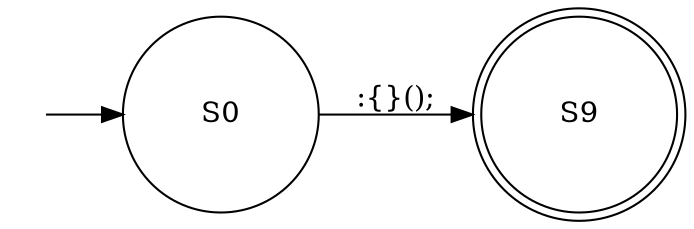 digraph finite_state_machine {
rankdir=LR;

node [margin=2 fontsize=32 width=1.3 shape=circle]
node [shape = circle, label="S0", fontsize=14, fixedsize=true] S0;
node [shape = doublecircle, label="S9", fontsize=14, fixedsize=true] S9;


node [shape = point width=0.25 style=invis ] qi;
qi -> S0;


// Single Character Punctuation
S0   -> S9  [ label = ":{}();"];
}
